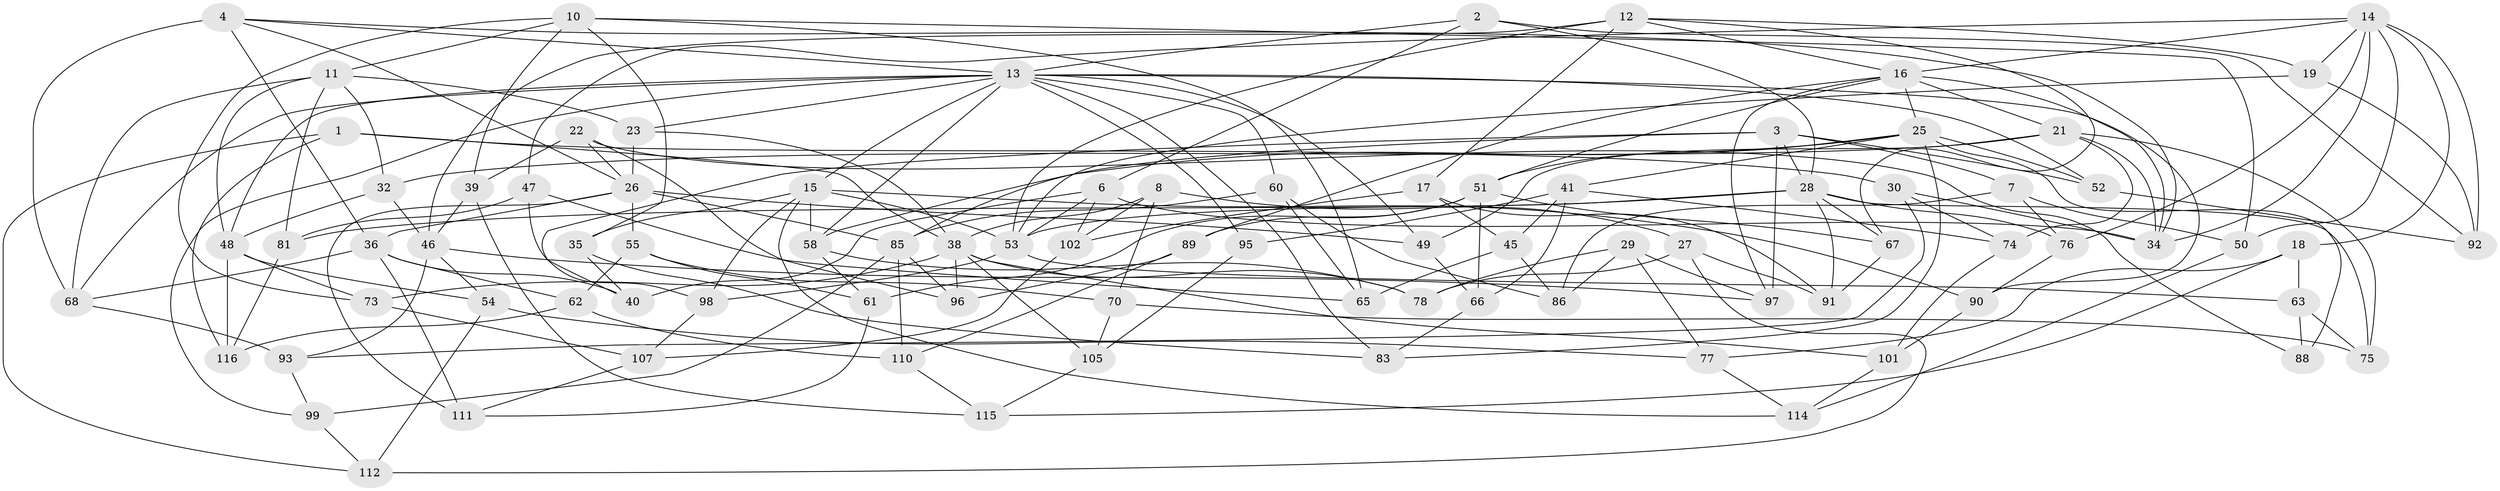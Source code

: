 // original degree distribution, {4: 1.0}
// Generated by graph-tools (version 1.1) at 2025/20/03/04/25 18:20:34]
// undirected, 86 vertices, 204 edges
graph export_dot {
graph [start="1"]
  node [color=gray90,style=filled];
  1;
  2;
  3 [super="+5"];
  4 [super="+9"];
  6 [super="+42"];
  7;
  8;
  10 [super="+20"];
  11 [super="+80"];
  12 [super="+72"];
  13 [super="+57+117"];
  14 [super="+59+120"];
  15 [super="+87+113"];
  16 [super="+24"];
  17;
  18;
  19;
  21 [super="+103"];
  22;
  23;
  25 [super="+43+31"];
  26 [super="+37"];
  27;
  28 [super="+33"];
  29;
  30;
  32;
  34 [super="+56"];
  35;
  36 [super="+100"];
  38 [super="+109+79"];
  39;
  40;
  41 [super="+84"];
  45;
  46 [super="+82"];
  47;
  48 [super="+118"];
  49;
  50;
  51 [super="+69"];
  52;
  53 [super="+106"];
  54;
  55;
  58 [super="+64"];
  60;
  61;
  62;
  63;
  65;
  66;
  67;
  68 [super="+108"];
  70;
  73;
  74;
  75;
  76;
  77;
  78;
  81;
  83;
  85 [super="+119"];
  86;
  88;
  89;
  90;
  91;
  92;
  93;
  95;
  96;
  97;
  98;
  99;
  101;
  102;
  105;
  107;
  110;
  111;
  112;
  114;
  115;
  116;
  1 -- 30;
  1 -- 116;
  1 -- 112;
  1 -- 38;
  2 -- 28;
  2 -- 92;
  2 -- 6;
  2 -- 13;
  3 -- 28;
  3 -- 40;
  3 -- 85;
  3 -- 97;
  3 -- 52;
  3 -- 7;
  4 -- 36;
  4 -- 26;
  4 -- 34;
  4 -- 68 [weight=2];
  4 -- 13;
  6 -- 53 [weight=2];
  6 -- 34;
  6 -- 40;
  6 -- 102;
  7 -- 76;
  7 -- 86;
  7 -- 50;
  8 -- 27;
  8 -- 70;
  8 -- 102;
  8 -- 38;
  10 -- 50;
  10 -- 35;
  10 -- 73;
  10 -- 65;
  10 -- 11;
  10 -- 39;
  11 -- 81;
  11 -- 23;
  11 -- 32;
  11 -- 48;
  11 -- 68;
  12 -- 67;
  12 -- 17;
  12 -- 19;
  12 -- 16;
  12 -- 53;
  12 -- 46;
  13 -- 99;
  13 -- 68;
  13 -- 58;
  13 -- 15;
  13 -- 48;
  13 -- 83;
  13 -- 52;
  13 -- 23;
  13 -- 90;
  13 -- 60;
  13 -- 95;
  13 -- 49;
  14 -- 76;
  14 -- 34;
  14 -- 19;
  14 -- 47;
  14 -- 50;
  14 -- 18;
  14 -- 92;
  14 -- 16;
  15 -- 35;
  15 -- 98;
  15 -- 114;
  15 -- 90;
  15 -- 53;
  15 -- 58 [weight=2];
  16 -- 21;
  16 -- 97;
  16 -- 51;
  16 -- 25;
  16 -- 89;
  16 -- 34;
  17 -- 102;
  17 -- 91;
  17 -- 45;
  18 -- 63;
  18 -- 77;
  18 -- 115;
  19 -- 92;
  19 -- 53;
  21 -- 75;
  21 -- 32;
  21 -- 49;
  21 -- 74;
  21 -- 34;
  22 -- 88;
  22 -- 96;
  22 -- 39;
  22 -- 26;
  23 -- 26;
  23 -- 38;
  25 -- 88 [weight=2];
  25 -- 83;
  25 -- 52;
  25 -- 41;
  25 -- 51;
  25 -- 58;
  26 -- 36;
  26 -- 49;
  26 -- 85;
  26 -- 55;
  26 -- 111;
  27 -- 112;
  27 -- 91;
  27 -- 78;
  28 -- 76;
  28 -- 81;
  28 -- 67;
  28 -- 53;
  28 -- 91;
  28 -- 75;
  29 -- 77;
  29 -- 86;
  29 -- 78;
  29 -- 97;
  30 -- 74;
  30 -- 93;
  30 -- 34;
  32 -- 48;
  32 -- 46;
  35 -- 83;
  35 -- 40;
  36 -- 68;
  36 -- 40;
  36 -- 62;
  36 -- 111;
  38 -- 105;
  38 -- 96;
  38 -- 78;
  38 -- 101;
  38 -- 73;
  39 -- 115;
  39 -- 46;
  41 -- 95 [weight=2];
  41 -- 74;
  41 -- 66;
  41 -- 45;
  45 -- 86;
  45 -- 65;
  46 -- 97;
  46 -- 54;
  46 -- 93;
  47 -- 65;
  47 -- 98;
  47 -- 81;
  48 -- 73;
  48 -- 116;
  48 -- 54;
  49 -- 66;
  50 -- 114;
  51 -- 61;
  51 -- 89;
  51 -- 67;
  51 -- 66;
  52 -- 92;
  53 -- 98;
  53 -- 63;
  54 -- 77;
  54 -- 112;
  55 -- 61;
  55 -- 62;
  55 -- 70;
  58 -- 61;
  58 -- 78;
  60 -- 65;
  60 -- 86;
  60 -- 85;
  61 -- 111;
  62 -- 116;
  62 -- 110;
  63 -- 75;
  63 -- 88;
  66 -- 83;
  67 -- 91;
  68 -- 93;
  70 -- 105;
  70 -- 75;
  73 -- 107;
  74 -- 101;
  76 -- 90;
  77 -- 114;
  81 -- 116;
  85 -- 110;
  85 -- 99;
  85 -- 96;
  89 -- 110;
  89 -- 96;
  90 -- 101;
  93 -- 99;
  95 -- 105;
  98 -- 107;
  99 -- 112;
  101 -- 114;
  102 -- 107;
  105 -- 115;
  107 -- 111;
  110 -- 115;
}
